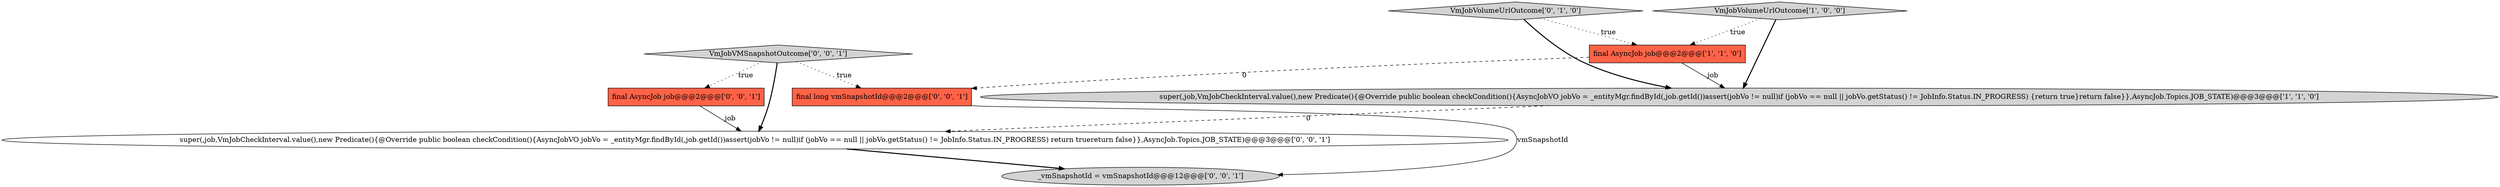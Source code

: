 digraph {
6 [style = filled, label = "_vmSnapshotId = vmSnapshotId@@@12@@@['0', '0', '1']", fillcolor = lightgray, shape = ellipse image = "AAA0AAABBB3BBB"];
4 [style = filled, label = "VmJobVMSnapshotOutcome['0', '0', '1']", fillcolor = lightgray, shape = diamond image = "AAA0AAABBB3BBB"];
7 [style = filled, label = "final AsyncJob job@@@2@@@['0', '0', '1']", fillcolor = tomato, shape = box image = "AAA0AAABBB3BBB"];
5 [style = filled, label = "super(,job,VmJobCheckInterval.value(),new Predicate(){@Override public boolean checkCondition(){AsyncJobVO jobVo = _entityMgr.findById(,job.getId())assert(jobVo != null)if (jobVo == null || jobVo.getStatus() != JobInfo.Status.IN_PROGRESS) return truereturn false}},AsyncJob.Topics.JOB_STATE)@@@3@@@['0', '0', '1']", fillcolor = white, shape = ellipse image = "AAA0AAABBB3BBB"];
1 [style = filled, label = "final AsyncJob job@@@2@@@['1', '1', '0']", fillcolor = tomato, shape = box image = "AAA0AAABBB1BBB"];
2 [style = filled, label = "VmJobVolumeUrlOutcome['1', '0', '0']", fillcolor = lightgray, shape = diamond image = "AAA0AAABBB1BBB"];
0 [style = filled, label = "super(,job,VmJobCheckInterval.value(),new Predicate(){@Override public boolean checkCondition(){AsyncJobVO jobVo = _entityMgr.findById(,job.getId())assert(jobVo != null)if (jobVo == null || jobVo.getStatus() != JobInfo.Status.IN_PROGRESS) {return true}return false}},AsyncJob.Topics.JOB_STATE)@@@3@@@['1', '1', '0']", fillcolor = lightgray, shape = ellipse image = "AAA0AAABBB1BBB"];
8 [style = filled, label = "final long vmSnapshotId@@@2@@@['0', '0', '1']", fillcolor = tomato, shape = box image = "AAA0AAABBB3BBB"];
3 [style = filled, label = "VmJobVolumeUrlOutcome['0', '1', '0']", fillcolor = lightgray, shape = diamond image = "AAA0AAABBB2BBB"];
4->5 [style = bold, label=""];
2->1 [style = dotted, label="true"];
7->5 [style = solid, label="job"];
2->0 [style = bold, label=""];
1->0 [style = solid, label="job"];
1->8 [style = dashed, label="0"];
3->0 [style = bold, label=""];
8->6 [style = solid, label="vmSnapshotId"];
3->1 [style = dotted, label="true"];
0->5 [style = dashed, label="0"];
5->6 [style = bold, label=""];
4->8 [style = dotted, label="true"];
4->7 [style = dotted, label="true"];
}
